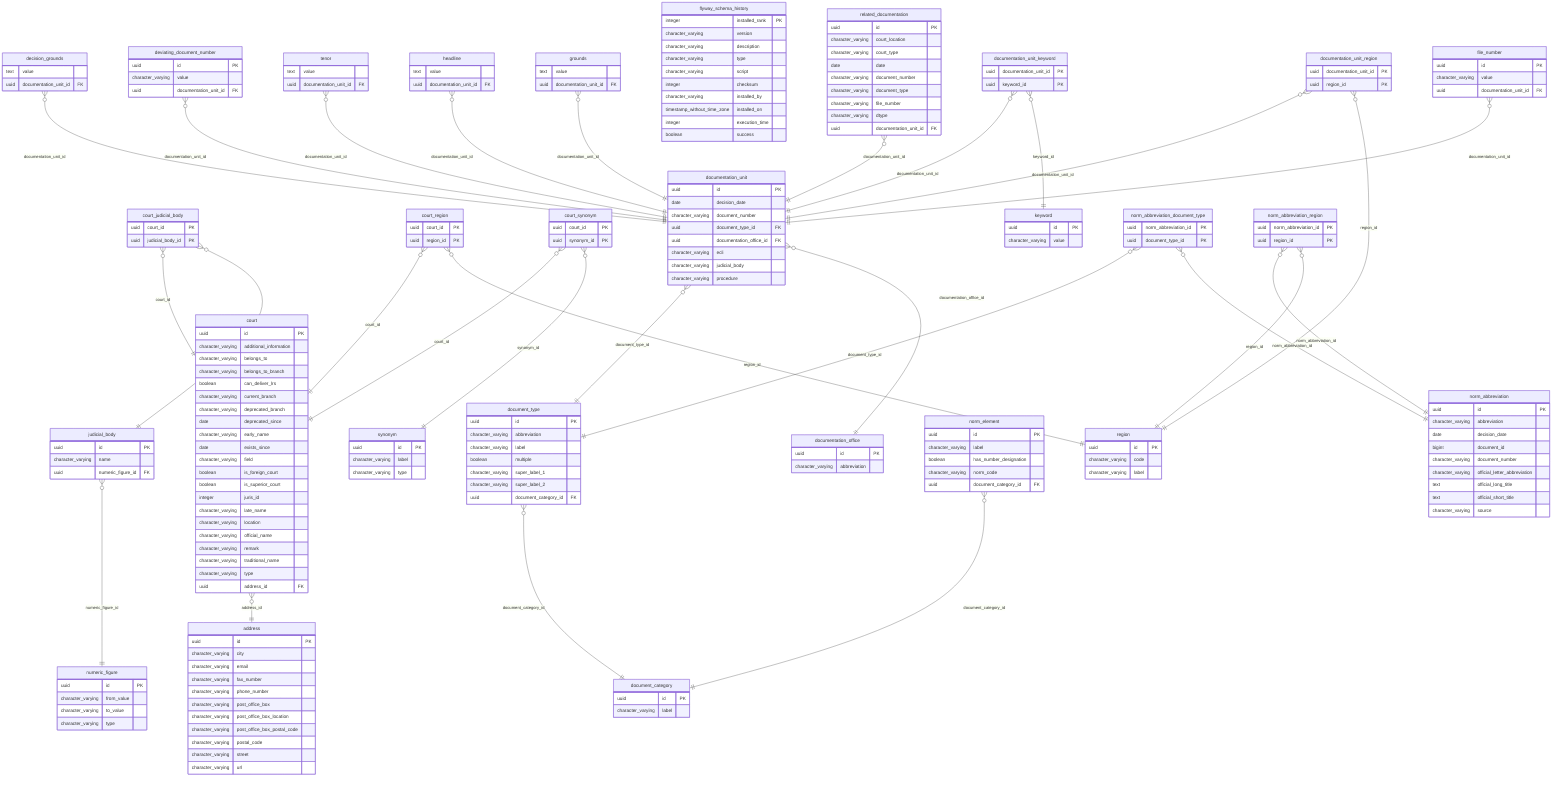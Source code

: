 erDiagram
    address {
        uuid id PK
        character_varying city 
        character_varying email 
        character_varying fax_number 
        character_varying phone_number 
        character_varying post_office_box 
        character_varying post_office_box_location 
        character_varying post_office_box_postal_code 
        character_varying postal_code 
        character_varying street 
        character_varying url 
    }

    court {
        uuid id PK
        character_varying additional_information 
        character_varying belongs_to 
        character_varying belongs_to_branch 
        boolean can_deliver_lrs 
        character_varying current_branch 
        character_varying deprecated_branch 
        date deprecated_since 
        character_varying early_name 
        date exists_since 
        character_varying field 
        boolean is_foreign_court 
        boolean is_superior_court 
        integer juris_id 
        character_varying late_name 
        character_varying location 
        character_varying official_name 
        character_varying remark 
        character_varying traditional_name 
        character_varying type 
        uuid address_id FK
    }

    court_judicial_body {
        uuid court_id PK
        uuid judicial_body_id PK
    }

    court_region {
        uuid court_id PK
        uuid region_id PK
    }

    court_synonym {
        uuid court_id PK
        uuid synonym_id PK
    }

    decision_grounds {
        text value 
        uuid documentation_unit_id FK
    }

    deviating_document_number {
        uuid id PK
        character_varying value 
        uuid documentation_unit_id FK
    }

    document_category {
        uuid id PK
        character_varying label 
    }

    document_type {
        uuid id PK
        character_varying abbreviation 
        character_varying label 
        boolean multiple 
        character_varying super_label_1 
        character_varying super_label_2 
        uuid document_category_id FK
    }

    documentation_office {
        uuid id PK
        character_varying abbreviation 
    }

    documentation_unit {
        uuid id PK
        date decision_date 
        character_varying document_number 
        uuid document_type_id FK
        uuid documentation_office_id FK
        character_varying ecli 
        character_varying judicial_body 
        character_varying procedure 
    }

    documentation_unit_keyword {
        uuid documentation_unit_id PK
        uuid keyword_id PK
    }

    documentation_unit_region {
        uuid documentation_unit_id PK
        uuid region_id PK
    }

    file_number {
        uuid id PK
        character_varying value 
        uuid documentation_unit_id FK
    }

    flyway_schema_history {
        integer installed_rank PK
        character_varying version 
        character_varying description 
        character_varying type 
        character_varying script 
        integer checksum 
        character_varying installed_by 
        timestamp_without_time_zone installed_on 
        integer execution_time 
        boolean success 
    }

    grounds {
        text value 
        uuid documentation_unit_id FK
    }

    headline {
        text value 
        uuid documentation_unit_id FK
    }

    judicial_body {
        uuid id PK
        character_varying name 
        uuid numeric_figure_id FK
    }

    keyword {
        uuid id PK
        character_varying value 
    }

    norm_abbreviation {
        uuid id PK
        character_varying abbreviation 
        date decision_date 
        bigint document_id 
        character_varying document_number 
        character_varying official_letter_abbreviation 
        text official_long_title 
        text official_short_title 
        character_varying source 
    }

    norm_abbreviation_document_type {
        uuid norm_abbreviation_id PK
        uuid document_type_id PK
    }

    norm_abbreviation_region {
        uuid norm_abbreviation_id PK
        uuid region_id PK
    }

    norm_element {
        uuid id PK
        character_varying label 
        boolean has_number_designation 
        character_varying norm_code 
        uuid document_category_id FK
    }

    numeric_figure {
        uuid id PK
        character_varying from_value 
        character_varying to_value 
        character_varying type 
    }

    region {
        uuid id PK
        character_varying code 
        character_varying label 
    }

    related_documentation {
        uuid id PK
        character_varying court_location 
        character_varying court_type 
        date date 
        character_varying document_number 
        character_varying document_type 
        character_varying file_number 
        character_varying dtype 
        uuid documentation_unit_id FK
    }

    synonym {
        uuid id PK
        character_varying label 
        character_varying type 
    }

    tenor {
        text value 
        uuid documentation_unit_id FK
    }

    court }o--|| address : "address_id"
    court_synonym }o--|| court : "court_id"
    court_region }o--|| court : "court_id"
    court_judicial_body }o--|| court : "court_id"
    court_judicial_body }o--|| judicial_body : "judicial_body_id"
    court_region }o--|| region : "region_id"
    court_synonym }o--|| synonym : "synonym_id"
    decision_grounds }o--|| documentation_unit : "documentation_unit_id"
    deviating_document_number }o--|| documentation_unit : "documentation_unit_id"
    norm_element }o--|| document_category : "document_category_id"
    document_type }o--|| document_category : "document_category_id"
    norm_abbreviation_document_type }o--|| document_type : "document_type_id"
    documentation_unit }o--|| document_type : "document_type_id"
    documentation_unit }o--|| documentation_office : "documentation_office_id"
    tenor }o--|| documentation_unit : "documentation_unit_id"
    headline }o--|| documentation_unit : "documentation_unit_id"
    grounds }o--|| documentation_unit : "documentation_unit_id"
    related_documentation }o--|| documentation_unit : "documentation_unit_id"
    documentation_unit_region }o--|| documentation_unit : "documentation_unit_id"
    documentation_unit_keyword }o--|| documentation_unit : "documentation_unit_id"
    file_number }o--|| documentation_unit : "documentation_unit_id"
    documentation_unit_keyword }o--|| keyword : "keyword_id"
    documentation_unit_region }o--|| region : "region_id"
    judicial_body }o--|| numeric_figure : "numeric_figure_id"
    norm_abbreviation_document_type }o--|| norm_abbreviation : "norm_abbreviation_id"
    norm_abbreviation_region }o--|| norm_abbreviation : "norm_abbreviation_id"
    norm_abbreviation_region }o--|| region : "region_id"